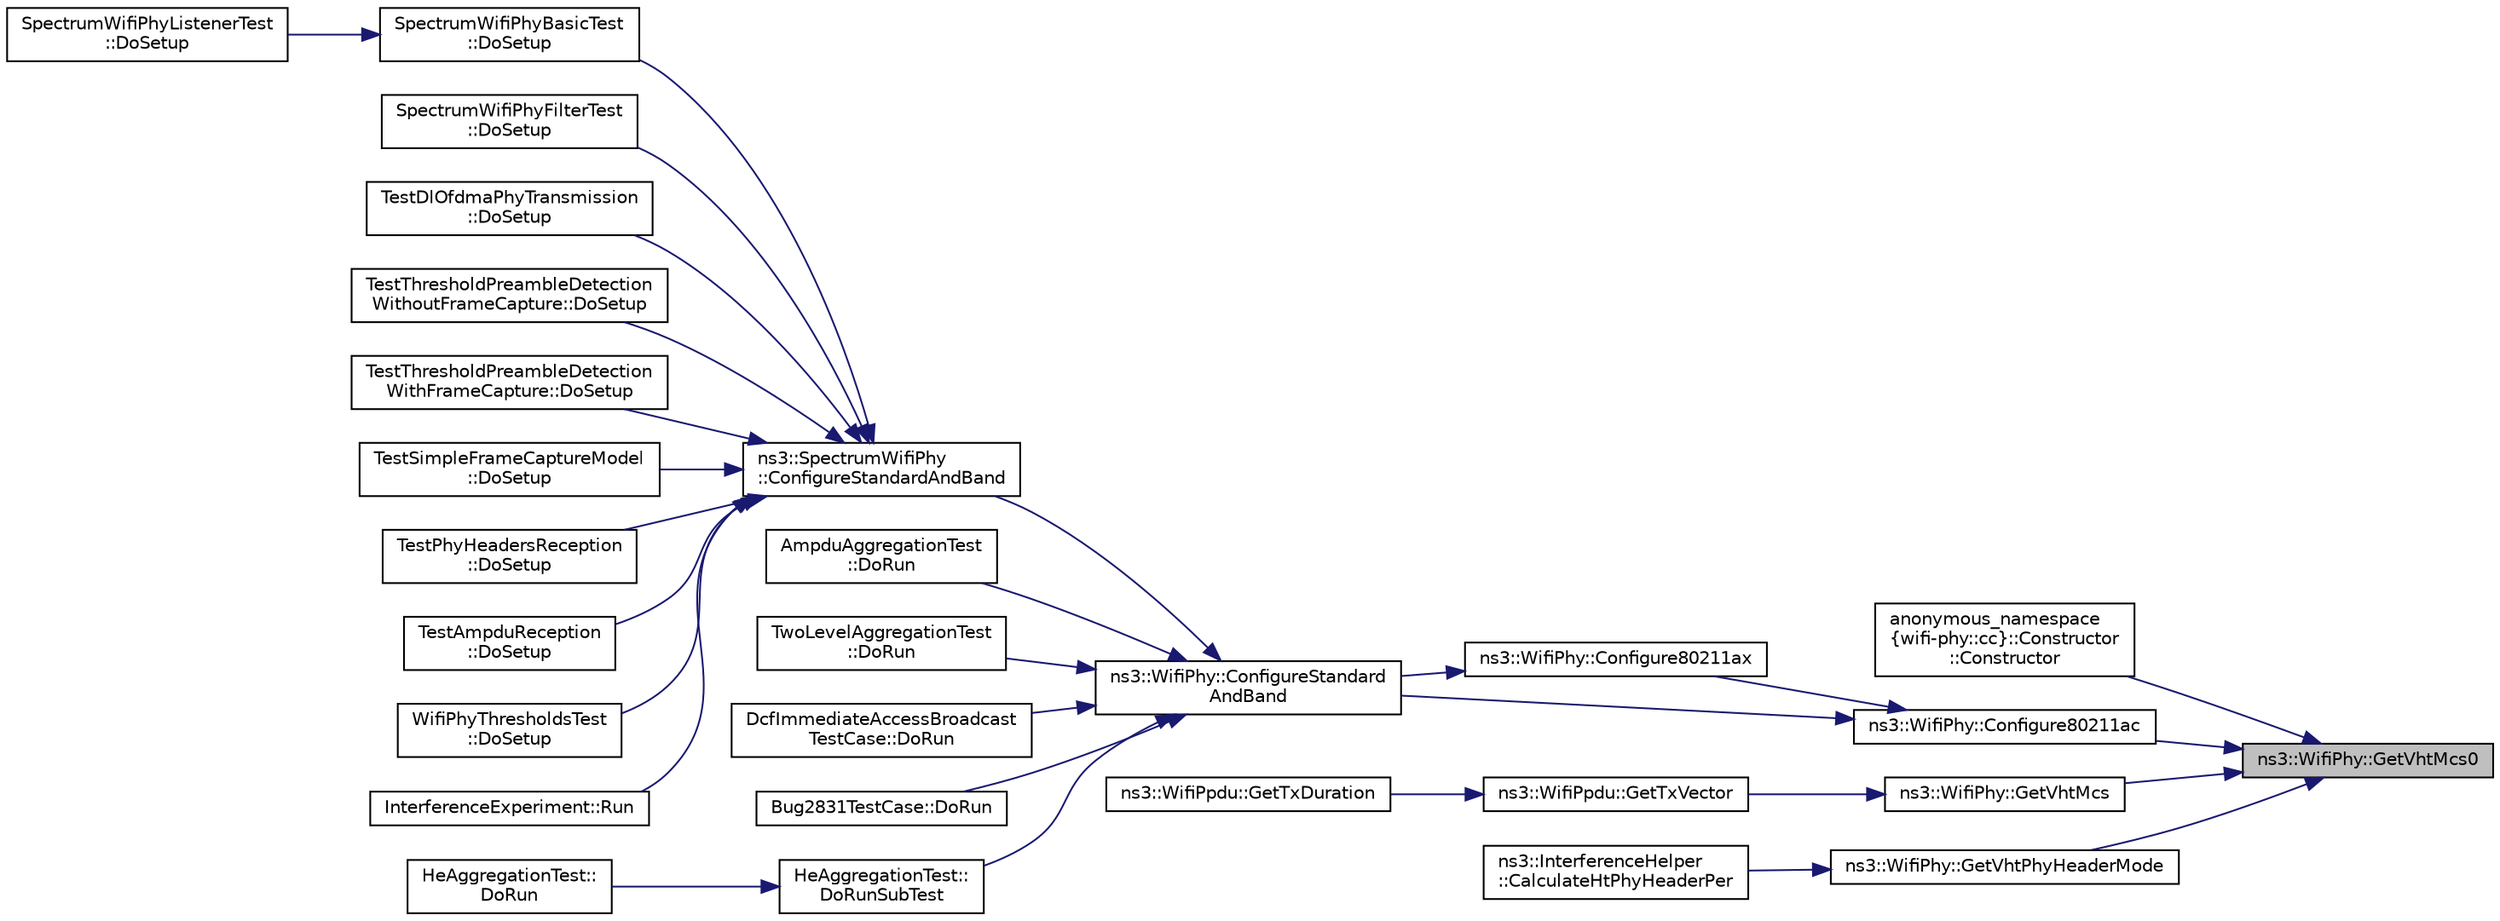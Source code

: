 digraph "ns3::WifiPhy::GetVhtMcs0"
{
 // LATEX_PDF_SIZE
  edge [fontname="Helvetica",fontsize="10",labelfontname="Helvetica",labelfontsize="10"];
  node [fontname="Helvetica",fontsize="10",shape=record];
  rankdir="RL";
  Node1 [label="ns3::WifiPhy::GetVhtMcs0",height=0.2,width=0.4,color="black", fillcolor="grey75", style="filled", fontcolor="black",tooltip="Return MCS 0 from VHT MCS values."];
  Node1 -> Node2 [dir="back",color="midnightblue",fontsize="10",style="solid",fontname="Helvetica"];
  Node2 [label="anonymous_namespace\l\{wifi-phy::cc\}::Constructor\l::Constructor",height=0.2,width=0.4,color="black", fillcolor="white", style="filled",URL="$classanonymous__namespace_02wifi-phy_8cc_03_1_1_constructor.html#a8401c179aacb7125a83d990c60e04013",tooltip=" "];
  Node1 -> Node3 [dir="back",color="midnightblue",fontsize="10",style="solid",fontname="Helvetica"];
  Node3 [label="ns3::WifiPhy::Configure80211ac",height=0.2,width=0.4,color="black", fillcolor="white", style="filled",URL="$classns3_1_1_wifi_phy.html#a9023b105175409e6dde1281cc6584cf3",tooltip="Configure WifiPhy with appropriate channel frequency and supported rates for 802.11ac standard."];
  Node3 -> Node4 [dir="back",color="midnightblue",fontsize="10",style="solid",fontname="Helvetica"];
  Node4 [label="ns3::WifiPhy::Configure80211ax",height=0.2,width=0.4,color="black", fillcolor="white", style="filled",URL="$classns3_1_1_wifi_phy.html#adcda370490dc230a5c737c7a83de9bcd",tooltip="Configure WifiPhy with appropriate channel frequency and supported rates for 802.11ax standard."];
  Node4 -> Node5 [dir="back",color="midnightblue",fontsize="10",style="solid",fontname="Helvetica"];
  Node5 [label="ns3::WifiPhy::ConfigureStandard\lAndBand",height=0.2,width=0.4,color="black", fillcolor="white", style="filled",URL="$classns3_1_1_wifi_phy.html#a8051dbd3b27d1a327273424f1487d036",tooltip="Configure the PHY-level parameters for different Wi-Fi standard."];
  Node5 -> Node6 [dir="back",color="midnightblue",fontsize="10",style="solid",fontname="Helvetica"];
  Node6 [label="ns3::SpectrumWifiPhy\l::ConfigureStandardAndBand",height=0.2,width=0.4,color="black", fillcolor="white", style="filled",URL="$classns3_1_1_spectrum_wifi_phy.html#a9563c5cffe624d36db271e7b109dbf9f",tooltip="Configure the PHY-level parameters for different Wi-Fi standard."];
  Node6 -> Node7 [dir="back",color="midnightblue",fontsize="10",style="solid",fontname="Helvetica"];
  Node7 [label="SpectrumWifiPhyBasicTest\l::DoSetup",height=0.2,width=0.4,color="black", fillcolor="white", style="filled",URL="$class_spectrum_wifi_phy_basic_test.html#a34f2cbd2cf4e0fb06ef96efe8afc8bdd",tooltip="Implementation to do any local setup required for this TestCase."];
  Node7 -> Node8 [dir="back",color="midnightblue",fontsize="10",style="solid",fontname="Helvetica"];
  Node8 [label="SpectrumWifiPhyListenerTest\l::DoSetup",height=0.2,width=0.4,color="black", fillcolor="white", style="filled",URL="$class_spectrum_wifi_phy_listener_test.html#a2649c02c0afb6632b514e9f81ad77cb9",tooltip="Implementation to do any local setup required for this TestCase."];
  Node6 -> Node9 [dir="back",color="midnightblue",fontsize="10",style="solid",fontname="Helvetica"];
  Node9 [label="SpectrumWifiPhyFilterTest\l::DoSetup",height=0.2,width=0.4,color="black", fillcolor="white", style="filled",URL="$class_spectrum_wifi_phy_filter_test.html#a4110bf1d99665605fbb298a7bceaae22",tooltip="Implementation to do any local setup required for this TestCase."];
  Node6 -> Node10 [dir="back",color="midnightblue",fontsize="10",style="solid",fontname="Helvetica"];
  Node10 [label="TestDlOfdmaPhyTransmission\l::DoSetup",height=0.2,width=0.4,color="black", fillcolor="white", style="filled",URL="$class_test_dl_ofdma_phy_transmission.html#a49d57216ff08635abb5981b5a0e0fdd3",tooltip="Implementation to do any local setup required for this TestCase."];
  Node6 -> Node11 [dir="back",color="midnightblue",fontsize="10",style="solid",fontname="Helvetica"];
  Node11 [label="TestThresholdPreambleDetection\lWithoutFrameCapture::DoSetup",height=0.2,width=0.4,color="black", fillcolor="white", style="filled",URL="$class_test_threshold_preamble_detection_without_frame_capture.html#ab5b96aabf2489e8d454465ec70196756",tooltip="Implementation to do any local setup required for this TestCase."];
  Node6 -> Node12 [dir="back",color="midnightblue",fontsize="10",style="solid",fontname="Helvetica"];
  Node12 [label="TestThresholdPreambleDetection\lWithFrameCapture::DoSetup",height=0.2,width=0.4,color="black", fillcolor="white", style="filled",URL="$class_test_threshold_preamble_detection_with_frame_capture.html#ae40798c353aa9c50e8af7ccb2ca68b0f",tooltip="Implementation to do any local setup required for this TestCase."];
  Node6 -> Node13 [dir="back",color="midnightblue",fontsize="10",style="solid",fontname="Helvetica"];
  Node13 [label="TestSimpleFrameCaptureModel\l::DoSetup",height=0.2,width=0.4,color="black", fillcolor="white", style="filled",URL="$class_test_simple_frame_capture_model.html#ad82acd95766f6f708eff1aa182f0ea63",tooltip="Implementation to do any local setup required for this TestCase."];
  Node6 -> Node14 [dir="back",color="midnightblue",fontsize="10",style="solid",fontname="Helvetica"];
  Node14 [label="TestPhyHeadersReception\l::DoSetup",height=0.2,width=0.4,color="black", fillcolor="white", style="filled",URL="$class_test_phy_headers_reception.html#ab701892ef2a24f3b5f2668b35cd85775",tooltip="Implementation to do any local setup required for this TestCase."];
  Node6 -> Node15 [dir="back",color="midnightblue",fontsize="10",style="solid",fontname="Helvetica"];
  Node15 [label="TestAmpduReception\l::DoSetup",height=0.2,width=0.4,color="black", fillcolor="white", style="filled",URL="$class_test_ampdu_reception.html#ab1e84ef6dac8fed52f0f2c93fa21f377",tooltip="Implementation to do any local setup required for this TestCase."];
  Node6 -> Node16 [dir="back",color="midnightblue",fontsize="10",style="solid",fontname="Helvetica"];
  Node16 [label="WifiPhyThresholdsTest\l::DoSetup",height=0.2,width=0.4,color="black", fillcolor="white", style="filled",URL="$class_wifi_phy_thresholds_test.html#a9ba605051e273b93ba4bdaa023e65687",tooltip="Implementation to do any local setup required for this TestCase."];
  Node6 -> Node17 [dir="back",color="midnightblue",fontsize="10",style="solid",fontname="Helvetica"];
  Node17 [label="InterferenceExperiment::Run",height=0.2,width=0.4,color="black", fillcolor="white", style="filled",URL="$class_interference_experiment.html#ae31524d224c311c36d8b1dd5fcc9f269",tooltip="Run function."];
  Node5 -> Node18 [dir="back",color="midnightblue",fontsize="10",style="solid",fontname="Helvetica"];
  Node18 [label="AmpduAggregationTest\l::DoRun",height=0.2,width=0.4,color="black", fillcolor="white", style="filled",URL="$class_ampdu_aggregation_test.html#a7414dc8d4dd982ab4c1eaadb5b2c693d",tooltip="Implementation to actually run this TestCase."];
  Node5 -> Node19 [dir="back",color="midnightblue",fontsize="10",style="solid",fontname="Helvetica"];
  Node19 [label="TwoLevelAggregationTest\l::DoRun",height=0.2,width=0.4,color="black", fillcolor="white", style="filled",URL="$class_two_level_aggregation_test.html#a40c6f5f8be6c48673d0bfd218d95afe0",tooltip="Implementation to actually run this TestCase."];
  Node5 -> Node20 [dir="back",color="midnightblue",fontsize="10",style="solid",fontname="Helvetica"];
  Node20 [label="DcfImmediateAccessBroadcast\lTestCase::DoRun",height=0.2,width=0.4,color="black", fillcolor="white", style="filled",URL="$class_dcf_immediate_access_broadcast_test_case.html#a60a5b36d456c0c144d85a9be722c1663",tooltip="Implementation to actually run this TestCase."];
  Node5 -> Node21 [dir="back",color="midnightblue",fontsize="10",style="solid",fontname="Helvetica"];
  Node21 [label="Bug2831TestCase::DoRun",height=0.2,width=0.4,color="black", fillcolor="white", style="filled",URL="$class_bug2831_test_case.html#a1e757e45f4ad6bcbe78350e85e6ff5c7",tooltip="Implementation to actually run this TestCase."];
  Node5 -> Node22 [dir="back",color="midnightblue",fontsize="10",style="solid",fontname="Helvetica"];
  Node22 [label="HeAggregationTest::\lDoRunSubTest",height=0.2,width=0.4,color="black", fillcolor="white", style="filled",URL="$class_he_aggregation_test.html#a2a6873db3bb78489db82a54591b429f3",tooltip="Run test for a given buffer size."];
  Node22 -> Node23 [dir="back",color="midnightblue",fontsize="10",style="solid",fontname="Helvetica"];
  Node23 [label="HeAggregationTest::\lDoRun",height=0.2,width=0.4,color="black", fillcolor="white", style="filled",URL="$class_he_aggregation_test.html#a064486621a42555204608de0af51006c",tooltip="Implementation to actually run this TestCase."];
  Node3 -> Node5 [dir="back",color="midnightblue",fontsize="10",style="solid",fontname="Helvetica"];
  Node1 -> Node24 [dir="back",color="midnightblue",fontsize="10",style="solid",fontname="Helvetica"];
  Node24 [label="ns3::WifiPhy::GetVhtMcs",height=0.2,width=0.4,color="black", fillcolor="white", style="filled",URL="$classns3_1_1_wifi_phy.html#a322f3313a42d7945dabd0e34627cabb4",tooltip="Get the WifiMode object corresponding to the given MCS of the VHT modulation class."];
  Node24 -> Node25 [dir="back",color="midnightblue",fontsize="10",style="solid",fontname="Helvetica"];
  Node25 [label="ns3::WifiPpdu::GetTxVector",height=0.2,width=0.4,color="black", fillcolor="white", style="filled",URL="$classns3_1_1_wifi_ppdu.html#a43e190b01f0cd0d287416df16bb1de3a",tooltip="Get the TXVECTOR used to send the PPDU."];
  Node25 -> Node26 [dir="back",color="midnightblue",fontsize="10",style="solid",fontname="Helvetica"];
  Node26 [label="ns3::WifiPpdu::GetTxDuration",height=0.2,width=0.4,color="black", fillcolor="white", style="filled",URL="$classns3_1_1_wifi_ppdu.html#a0a0af942d5c7af3f92666fcdef1d0460",tooltip="Get the total transmission duration of the PPDU."];
  Node1 -> Node27 [dir="back",color="midnightblue",fontsize="10",style="solid",fontname="Helvetica"];
  Node27 [label="ns3::WifiPhy::GetVhtPhyHeaderMode",height=0.2,width=0.4,color="black", fillcolor="white", style="filled",URL="$classns3_1_1_wifi_phy.html#a29ca897f40f750ad336503e825320d09",tooltip=" "];
  Node27 -> Node28 [dir="back",color="midnightblue",fontsize="10",style="solid",fontname="Helvetica"];
  Node28 [label="ns3::InterferenceHelper\l::CalculateHtPhyHeaderPer",height=0.2,width=0.4,color="black", fillcolor="white", style="filled",URL="$classns3_1_1_interference_helper.html#a406607dc15ef678c987d02aaafab733f",tooltip="Calculate the error rate of the HT PHY header."];
}
